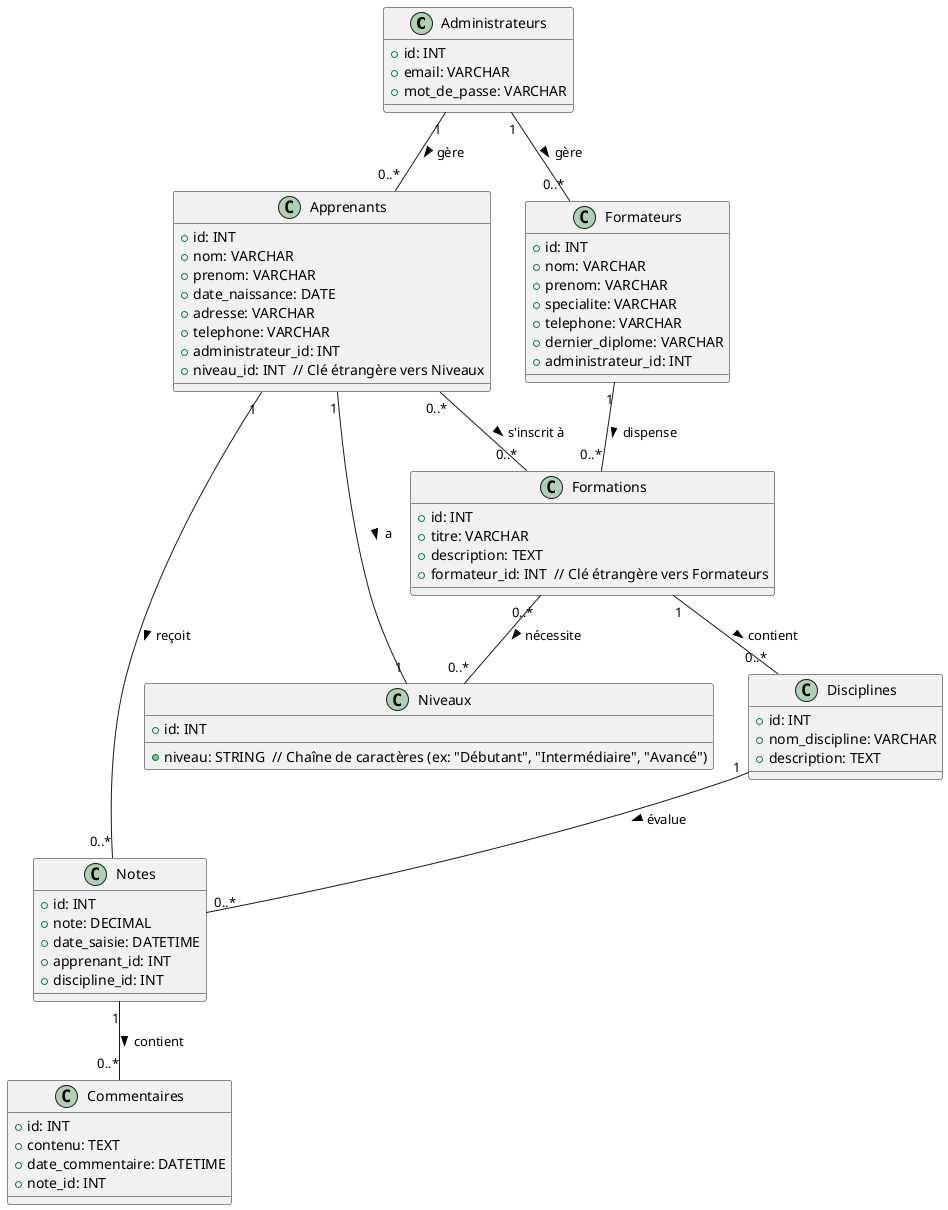 @startuml

class Administrateurs {
    +id: INT
    +email: VARCHAR
    +mot_de_passe: VARCHAR
}

class Apprenants {
    +id: INT
    +nom: VARCHAR
    +prenom: VARCHAR
    +date_naissance: DATE
    +adresse: VARCHAR
    +telephone: VARCHAR
    +administrateur_id: INT
    +niveau_id: INT  // Clé étrangère vers Niveaux
}

class Formateurs {
    +id: INT
    +nom: VARCHAR
    +prenom: VARCHAR
    +specialite: VARCHAR
    +telephone: VARCHAR
    +dernier_diplome: VARCHAR
    +administrateur_id: INT
}

class Disciplines {
    +id: INT
    +nom_discipline: VARCHAR
    +description: TEXT
}

class Formations {
    +id: INT
    +titre: VARCHAR
    +description: TEXT
    +formateur_id: INT  // Clé étrangère vers Formateurs
}

class Niveaux {
    +id: INT
    +niveau: STRING  // Chaîne de caractères (ex: "Débutant", "Intermédiaire", "Avancé")
}

class Notes {
    +id: INT
    +note: DECIMAL
    +date_saisie: DATETIME
    +apprenant_id: INT
    +discipline_id: INT
}

class Commentaires {
    +id: INT
    +contenu: TEXT
    +date_commentaire: DATETIME
    +note_id: INT
}

Administrateurs "1" -- "0..*" Apprenants : gère >
Administrateurs "1" -- "0..*" Formateurs : gère >
Formations "1" -- "0..*" Disciplines : contient >
Apprenants "1" -- "0..*" Notes : reçoit >
Disciplines "1" -- "0..*" Notes : évalue >
Notes "1" -- "0..*" Commentaires : contient >
Apprenants "0..*" -- "0..*" Formations : s'inscrit à >
Formations "0..*" -- "0..*" Niveaux : nécessite >
Apprenants "1" -- "1" Niveaux : a >
Formateurs "1" -- "0..*" Formations : dispense >

@enduml